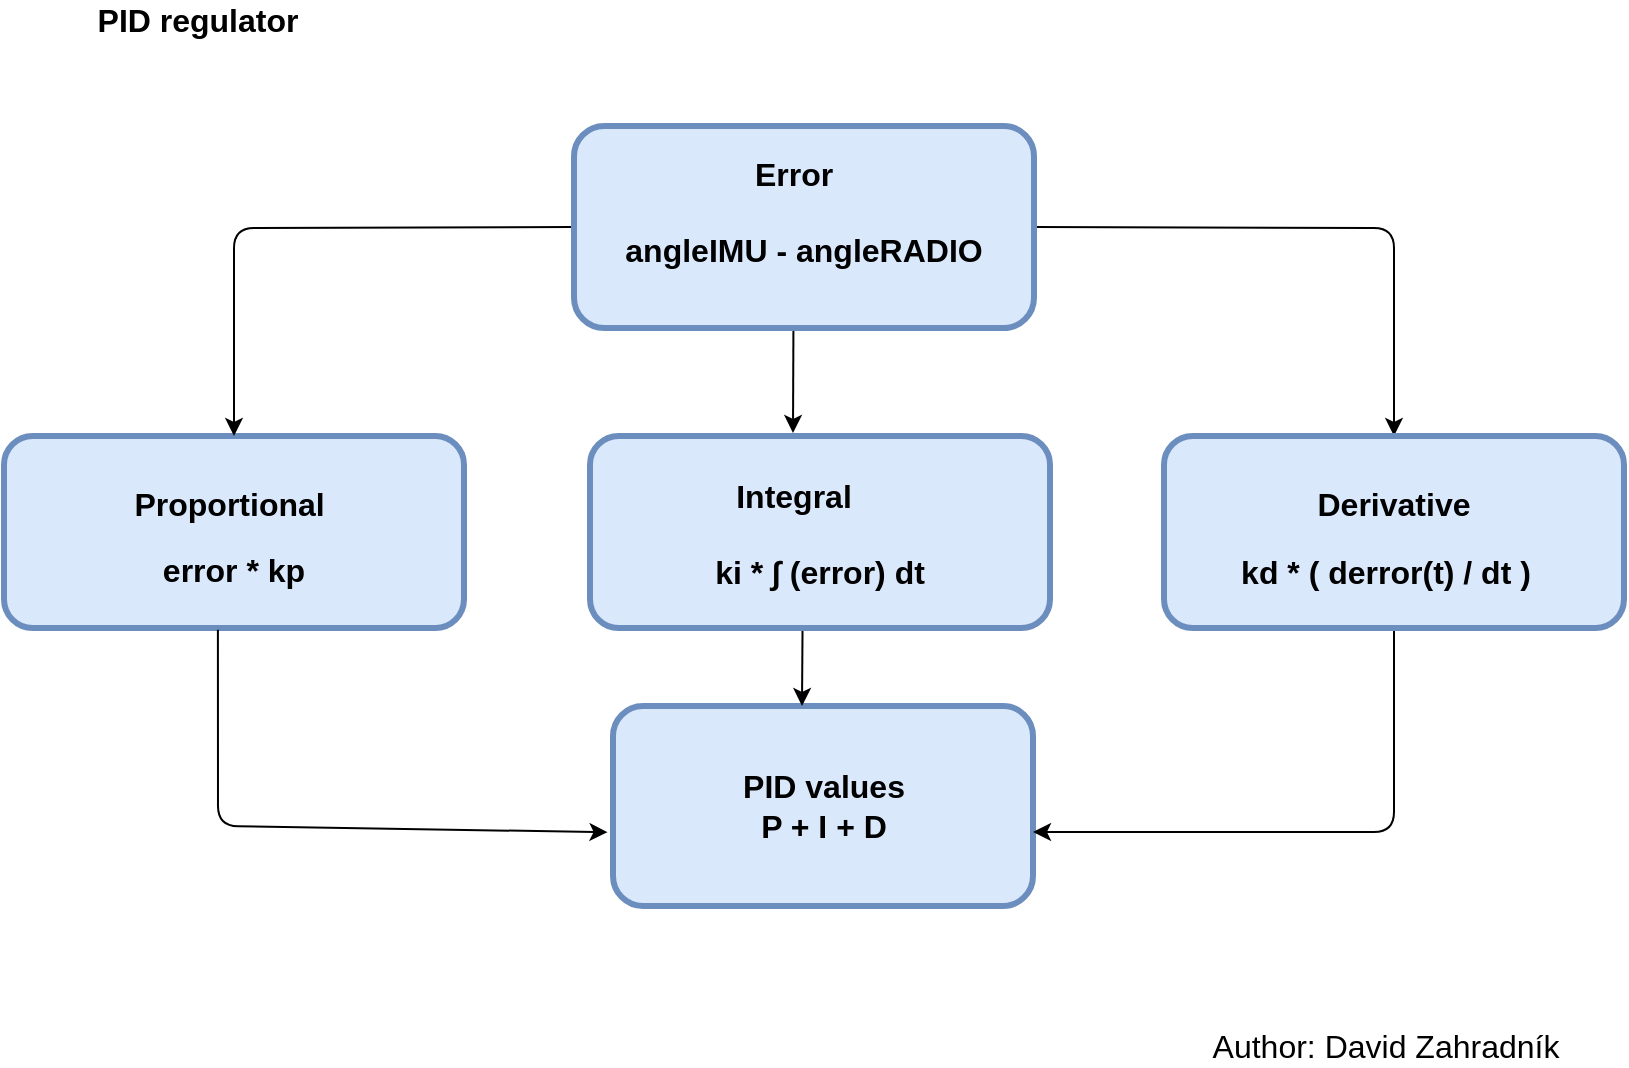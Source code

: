 <mxfile version="10.6.6" type="device"><diagram id="IpsYHbCXbMXkTHSVY1_6" name="Page-1"><mxGraphModel dx="1389" dy="61" grid="1" gridSize="10" guides="1" tooltips="1" connect="1" arrows="1" fold="1" page="1" pageScale="1" pageWidth="827" pageHeight="583" math="0" shadow="0"><root><mxCell id="0"/><mxCell id="1" parent="0"/><mxCell id="eQwu25MJkQ9YO53IY7zA-2" value="" style="rounded=1;whiteSpace=wrap;html=1;strokeWidth=3;fontSize=16;fillColor=#dae8fc;strokeColor=#6c8ebf;" parent="1" vertex="1"><mxGeometry x="8" y="835" width="230" height="96" as="geometry"/></mxCell><mxCell id="eQwu25MJkQ9YO53IY7zA-3" value="Proportional&amp;nbsp;" style="text;html=1;strokeColor=none;fillColor=none;align=center;verticalAlign=middle;whiteSpace=wrap;rounded=0;fontSize=16;fontStyle=1" parent="1" vertex="1"><mxGeometry x="67.5" y="858.5" width="110" height="20" as="geometry"/></mxCell><mxCell id="eQwu25MJkQ9YO53IY7zA-8" value="&lt;b style=&quot;font-size: 16px;&quot;&gt;PID values&lt;br style=&quot;font-size: 16px;&quot;&gt;P + I + D&lt;br style=&quot;font-size: 16px;&quot;&gt;&lt;/b&gt;" style="rounded=1;whiteSpace=wrap;html=1;strokeWidth=3;fontSize=16;fillColor=#dae8fc;strokeColor=#6c8ebf;" parent="1" vertex="1"><mxGeometry x="312.5" y="970" width="210" height="100" as="geometry"/></mxCell><mxCell id="eQwu25MJkQ9YO53IY7zA-9" value="" style="endArrow=classic;html=1;fontSize=16;exitX=0.477;exitY=1.007;exitDx=0;exitDy=0;exitPerimeter=0;" parent="1" source="eQwu25MJkQ9YO53IY7zA-21" edge="1"><mxGeometry width="50" height="50" relative="1" as="geometry"><mxPoint x="405.5" y="768.5" as="sourcePoint"/><mxPoint x="402.5" y="833.5" as="targetPoint"/></mxGeometry></mxCell><mxCell id="eQwu25MJkQ9YO53IY7zA-10" value="" style="endArrow=classic;html=1;fontSize=16;entryX=0.5;entryY=0;entryDx=0;entryDy=0;exitX=0;exitY=0.5;exitDx=0;exitDy=0;" parent="1" source="eQwu25MJkQ9YO53IY7zA-21" target="eQwu25MJkQ9YO53IY7zA-2" edge="1"><mxGeometry width="50" height="50" relative="1" as="geometry"><mxPoint x="297.667" y="726.333" as="sourcePoint"/><mxPoint x="176" y="794.5" as="targetPoint"/><Array as="points"><mxPoint x="123" y="731"/></Array></mxGeometry></mxCell><mxCell id="eQwu25MJkQ9YO53IY7zA-11" value="" style="endArrow=classic;html=1;fontSize=16;exitX=1;exitY=0.5;exitDx=0;exitDy=0;entryX=0.5;entryY=0;entryDx=0;entryDy=0;" parent="1" source="eQwu25MJkQ9YO53IY7zA-21" target="eQwu25MJkQ9YO53IY7zA-16" edge="1"><mxGeometry width="50" height="50" relative="1" as="geometry"><mxPoint x="447.667" y="728.833" as="sourcePoint"/><mxPoint x="767.5" y="828.5" as="targetPoint"/><Array as="points"><mxPoint x="703" y="731"/></Array></mxGeometry></mxCell><mxCell id="eQwu25MJkQ9YO53IY7zA-12" value="" style="endArrow=classic;html=1;fontSize=16;exitX=0.462;exitY=1.014;exitDx=0;exitDy=0;exitPerimeter=0;" parent="1" source="eQwu25MJkQ9YO53IY7zA-15" edge="1"><mxGeometry width="50" height="50" relative="1" as="geometry"><mxPoint x="406.37" y="854.5" as="sourcePoint"/><mxPoint x="407" y="970" as="targetPoint"/></mxGeometry></mxCell><mxCell id="eQwu25MJkQ9YO53IY7zA-13" value="" style="endArrow=classic;html=1;fontSize=16;entryX=-0.013;entryY=0.631;entryDx=0;entryDy=0;entryPerimeter=0;exitX=0.465;exitY=1.009;exitDx=0;exitDy=0;exitPerimeter=0;" parent="1" source="eQwu25MJkQ9YO53IY7zA-2" target="eQwu25MJkQ9YO53IY7zA-8" edge="1"><mxGeometry width="50" height="50" relative="1" as="geometry"><mxPoint x="175.87" y="856.5" as="sourcePoint"/><mxPoint x="308.786" y="1120.571" as="targetPoint"/><Array as="points"><mxPoint x="115" y="1030"/></Array></mxGeometry></mxCell><mxCell id="eQwu25MJkQ9YO53IY7zA-14" value="" style="endArrow=classic;html=1;fontSize=16;entryX=1;entryY=0.63;entryDx=0;entryDy=0;entryPerimeter=0;" parent="1" source="eQwu25MJkQ9YO53IY7zA-16" edge="1" target="eQwu25MJkQ9YO53IY7zA-8"><mxGeometry width="50" height="50" relative="1" as="geometry"><mxPoint x="625.87" y="854.5" as="sourcePoint"/><mxPoint x="530" y="1121" as="targetPoint"/><Array as="points"><mxPoint x="703" y="1033"/></Array></mxGeometry></mxCell><mxCell id="eQwu25MJkQ9YO53IY7zA-15" value="" style="rounded=1;whiteSpace=wrap;html=1;strokeWidth=3;fontSize=16;fillColor=#dae8fc;strokeColor=#6c8ebf;" parent="1" vertex="1"><mxGeometry x="301" y="835" width="230" height="96" as="geometry"/></mxCell><mxCell id="eQwu25MJkQ9YO53IY7zA-16" value="" style="rounded=1;whiteSpace=wrap;html=1;strokeWidth=3;fontSize=16;fillColor=#dae8fc;strokeColor=#6c8ebf;" parent="1" vertex="1"><mxGeometry x="588" y="835" width="230" height="96" as="geometry"/></mxCell><mxCell id="eQwu25MJkQ9YO53IY7zA-17" value="Integral" style="text;html=1;strokeColor=none;fillColor=none;align=center;verticalAlign=middle;whiteSpace=wrap;rounded=0;fontSize=16;fontStyle=1" parent="1" vertex="1"><mxGeometry x="347.5" y="854.5" width="110" height="20" as="geometry"/></mxCell><mxCell id="eQwu25MJkQ9YO53IY7zA-18" value="Derivative" style="text;html=1;strokeColor=none;fillColor=none;align=center;verticalAlign=middle;whiteSpace=wrap;rounded=0;fontSize=16;fontStyle=1" parent="1" vertex="1"><mxGeometry x="648" y="858.5" width="110" height="20" as="geometry"/></mxCell><mxCell id="eQwu25MJkQ9YO53IY7zA-21" value="" style="rounded=1;whiteSpace=wrap;html=1;strokeWidth=3;fontSize=16;fillColor=#dae8fc;strokeColor=#6c8ebf;" parent="1" vertex="1"><mxGeometry x="293" y="680" width="230" height="101" as="geometry"/></mxCell><mxCell id="eQwu25MJkQ9YO53IY7zA-22" value="Error" style="text;html=1;strokeColor=none;fillColor=none;align=center;verticalAlign=middle;whiteSpace=wrap;rounded=0;fontSize=16;fontStyle=1" parent="1" vertex="1"><mxGeometry x="347.5" y="694" width="110" height="20" as="geometry"/></mxCell><mxCell id="eQwu25MJkQ9YO53IY7zA-24" value="angleIMU - angleRADIO" style="text;html=1;strokeColor=none;fillColor=none;align=center;verticalAlign=middle;whiteSpace=wrap;rounded=0;fontSize=16;fontStyle=1" parent="1" vertex="1"><mxGeometry x="297.5" y="720" width="220" height="43" as="geometry"/></mxCell><mxCell id="eQwu25MJkQ9YO53IY7zA-28" value="error * kp" style="text;html=1;strokeColor=none;fillColor=none;align=center;verticalAlign=middle;whiteSpace=wrap;rounded=0;fontSize=16;fontStyle=1" parent="1" vertex="1"><mxGeometry x="22.5" y="880" width="200" height="43" as="geometry"/></mxCell><mxCell id="eQwu25MJkQ9YO53IY7zA-29" value="ki *&amp;nbsp;&lt;span style=&quot;font-size: 16px;&quot;&gt;∫ (error) dt&lt;/span&gt;" style="text;html=1;strokeColor=none;fillColor=none;align=center;verticalAlign=middle;whiteSpace=wrap;rounded=0;fontSize=16;fontStyle=1" parent="1" vertex="1"><mxGeometry x="316" y="881.5" width="200" height="43" as="geometry"/></mxCell><mxCell id="eQwu25MJkQ9YO53IY7zA-30" value="kd * ( derror(t) / dt )&lt;br style=&quot;font-size: 16px;&quot;&gt;" style="text;html=1;strokeColor=none;fillColor=none;align=center;verticalAlign=middle;whiteSpace=wrap;rounded=0;fontSize=16;fontStyle=1" parent="1" vertex="1"><mxGeometry x="599" y="881.5" width="200" height="43" as="geometry"/></mxCell><mxCell id="eQwu25MJkQ9YO53IY7zA-31" value="PID regulator" style="text;html=1;strokeColor=none;fillColor=none;align=center;verticalAlign=middle;whiteSpace=wrap;rounded=0;fontSize=16;fontStyle=1" parent="1" vertex="1"><mxGeometry x="27.5" y="617" width="154" height="20" as="geometry"/></mxCell><mxCell id="eQwu25MJkQ9YO53IY7zA-32" value="Author: David Zahradník" style="text;html=1;strokeColor=none;fillColor=none;align=center;verticalAlign=middle;whiteSpace=wrap;rounded=0;fontSize=16;" parent="1" vertex="1"><mxGeometry x="588" y="1130" width="222" height="20" as="geometry"/></mxCell></root></mxGraphModel></diagram></mxfile>